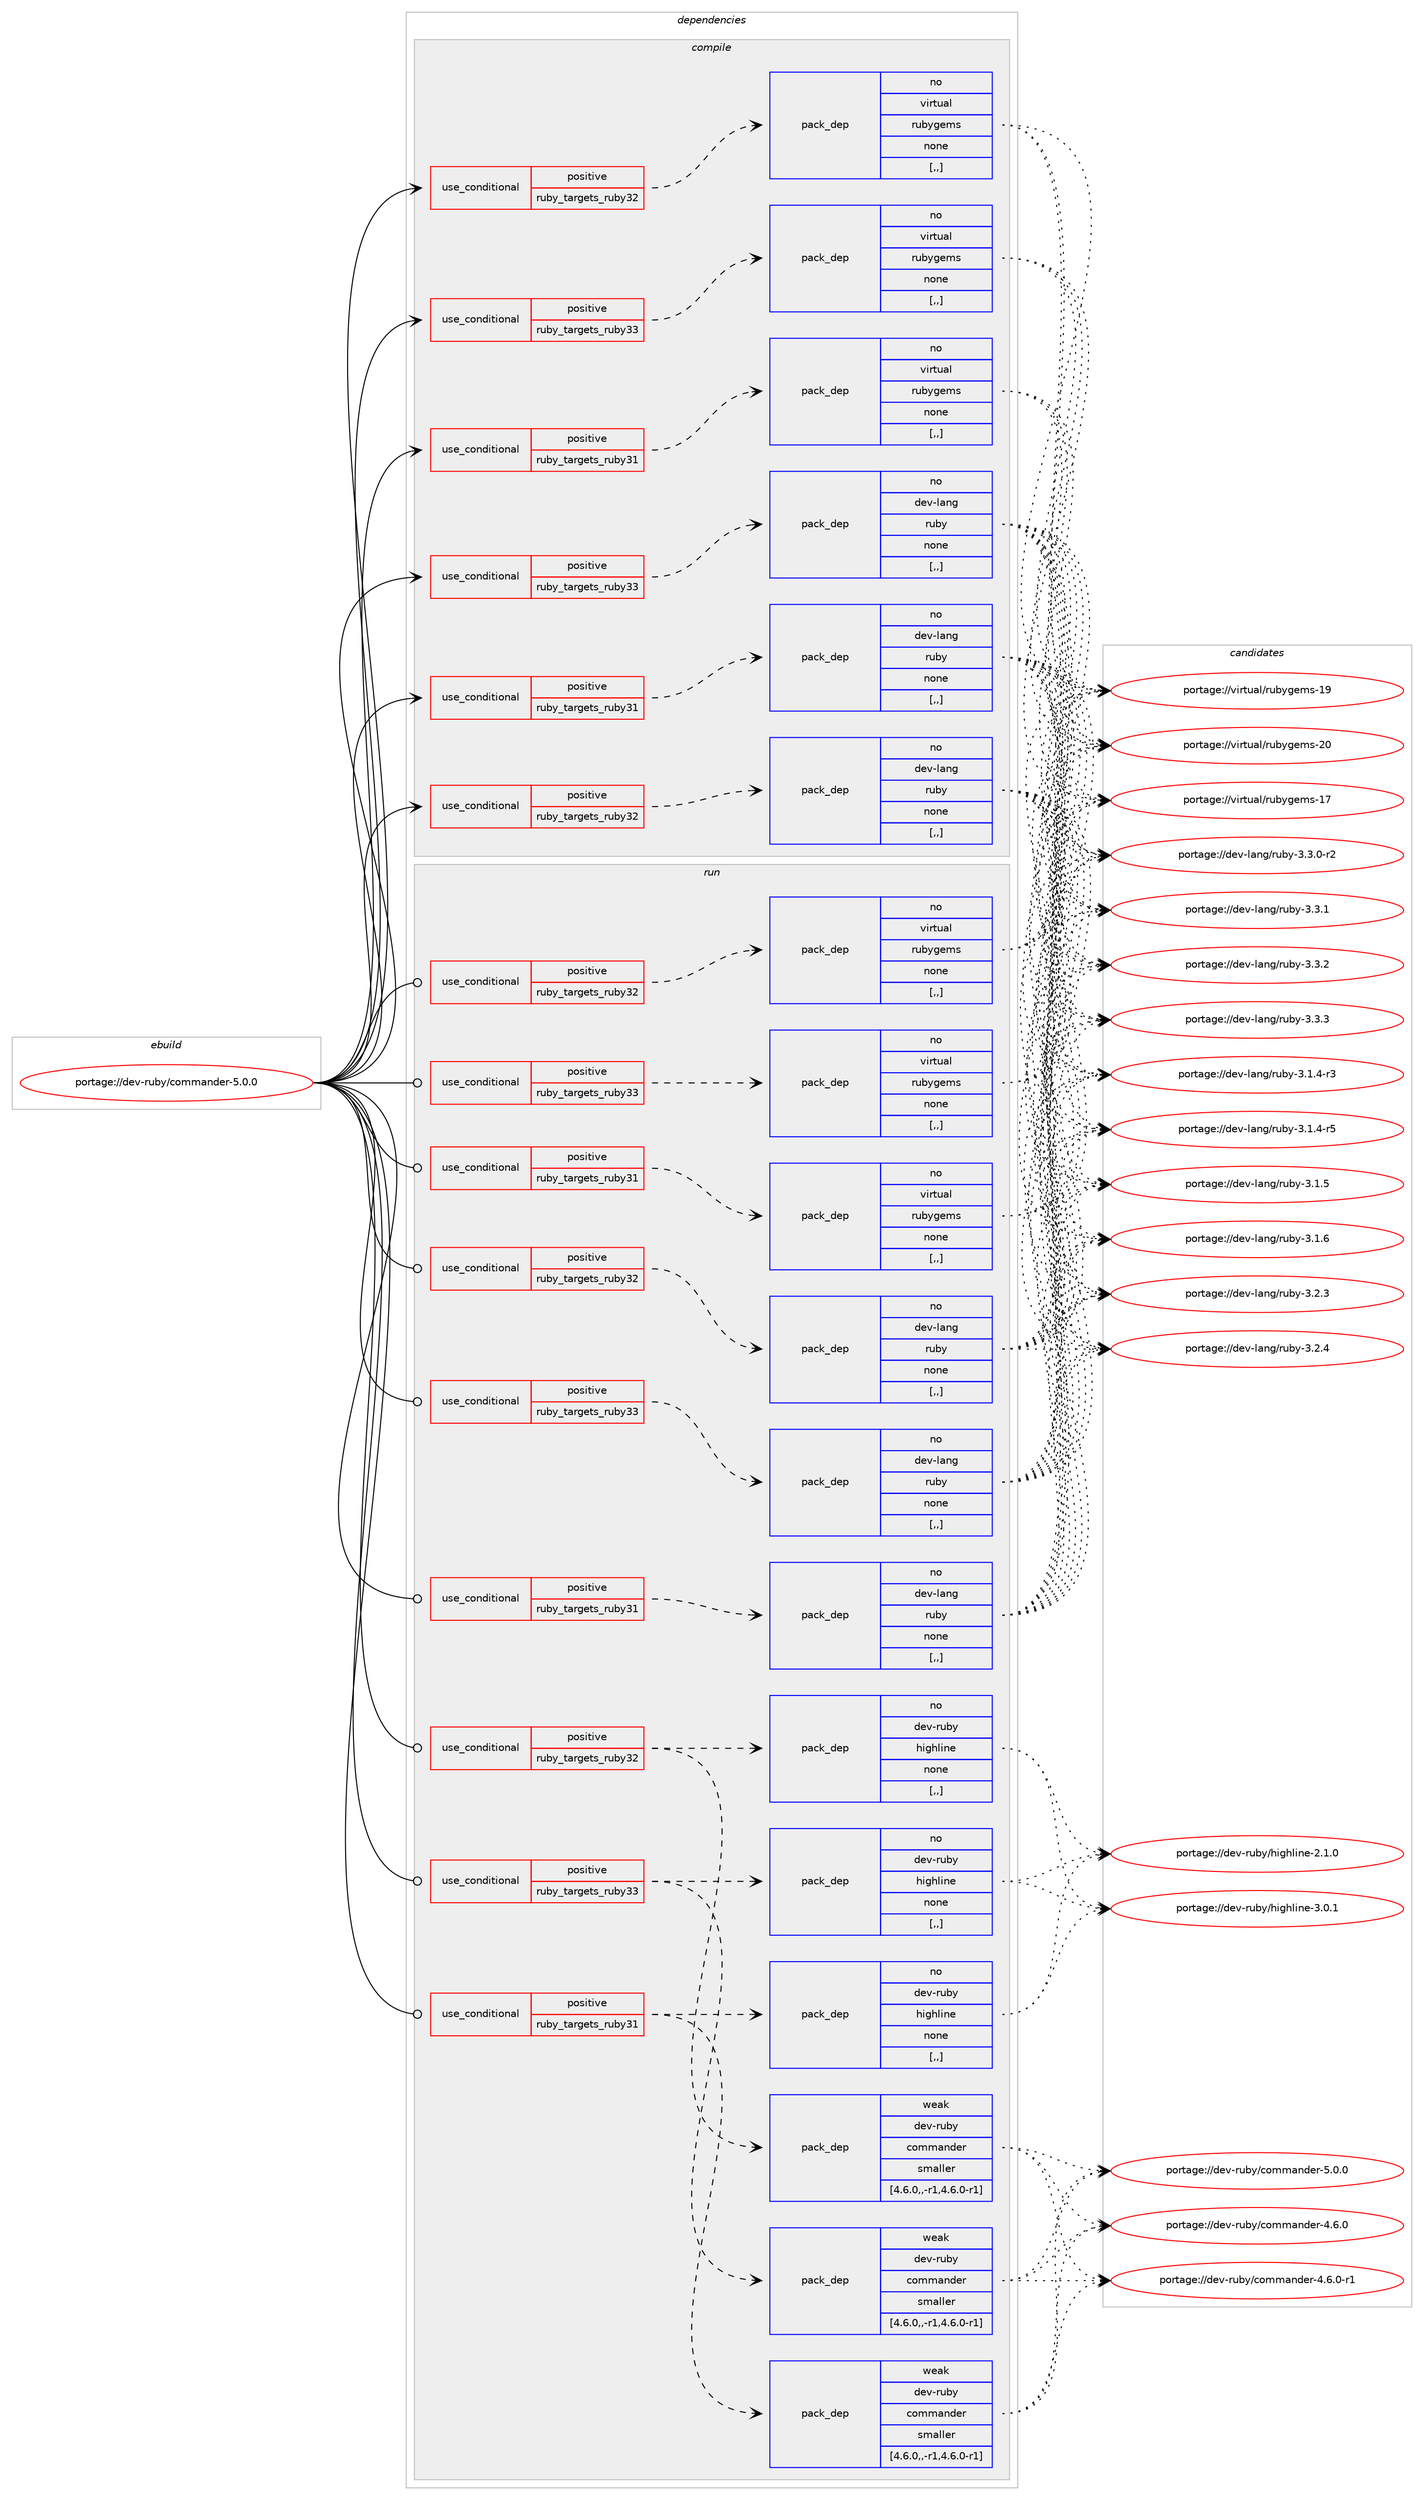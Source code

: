 digraph prolog {

# *************
# Graph options
# *************

newrank=true;
concentrate=true;
compound=true;
graph [rankdir=LR,fontname=Helvetica,fontsize=10,ranksep=1.5];#, ranksep=2.5, nodesep=0.2];
edge  [arrowhead=vee];
node  [fontname=Helvetica,fontsize=10];

# **********
# The ebuild
# **********

subgraph cluster_leftcol {
color=gray;
rank=same;
label=<<i>ebuild</i>>;
id [label="portage://dev-ruby/commander-5.0.0", color=red, width=4, href="../dev-ruby/commander-5.0.0.svg"];
}

# ****************
# The dependencies
# ****************

subgraph cluster_midcol {
color=gray;
label=<<i>dependencies</i>>;
subgraph cluster_compile {
fillcolor="#eeeeee";
style=filled;
label=<<i>compile</i>>;
subgraph cond44682 {
dependency175996 [label=<<TABLE BORDER="0" CELLBORDER="1" CELLSPACING="0" CELLPADDING="4"><TR><TD ROWSPAN="3" CELLPADDING="10">use_conditional</TD></TR><TR><TD>positive</TD></TR><TR><TD>ruby_targets_ruby31</TD></TR></TABLE>>, shape=none, color=red];
subgraph pack130051 {
dependency175997 [label=<<TABLE BORDER="0" CELLBORDER="1" CELLSPACING="0" CELLPADDING="4" WIDTH="220"><TR><TD ROWSPAN="6" CELLPADDING="30">pack_dep</TD></TR><TR><TD WIDTH="110">no</TD></TR><TR><TD>dev-lang</TD></TR><TR><TD>ruby</TD></TR><TR><TD>none</TD></TR><TR><TD>[,,]</TD></TR></TABLE>>, shape=none, color=blue];
}
dependency175996:e -> dependency175997:w [weight=20,style="dashed",arrowhead="vee"];
}
id:e -> dependency175996:w [weight=20,style="solid",arrowhead="vee"];
subgraph cond44683 {
dependency175998 [label=<<TABLE BORDER="0" CELLBORDER="1" CELLSPACING="0" CELLPADDING="4"><TR><TD ROWSPAN="3" CELLPADDING="10">use_conditional</TD></TR><TR><TD>positive</TD></TR><TR><TD>ruby_targets_ruby31</TD></TR></TABLE>>, shape=none, color=red];
subgraph pack130052 {
dependency175999 [label=<<TABLE BORDER="0" CELLBORDER="1" CELLSPACING="0" CELLPADDING="4" WIDTH="220"><TR><TD ROWSPAN="6" CELLPADDING="30">pack_dep</TD></TR><TR><TD WIDTH="110">no</TD></TR><TR><TD>virtual</TD></TR><TR><TD>rubygems</TD></TR><TR><TD>none</TD></TR><TR><TD>[,,]</TD></TR></TABLE>>, shape=none, color=blue];
}
dependency175998:e -> dependency175999:w [weight=20,style="dashed",arrowhead="vee"];
}
id:e -> dependency175998:w [weight=20,style="solid",arrowhead="vee"];
subgraph cond44684 {
dependency176000 [label=<<TABLE BORDER="0" CELLBORDER="1" CELLSPACING="0" CELLPADDING="4"><TR><TD ROWSPAN="3" CELLPADDING="10">use_conditional</TD></TR><TR><TD>positive</TD></TR><TR><TD>ruby_targets_ruby32</TD></TR></TABLE>>, shape=none, color=red];
subgraph pack130053 {
dependency176001 [label=<<TABLE BORDER="0" CELLBORDER="1" CELLSPACING="0" CELLPADDING="4" WIDTH="220"><TR><TD ROWSPAN="6" CELLPADDING="30">pack_dep</TD></TR><TR><TD WIDTH="110">no</TD></TR><TR><TD>dev-lang</TD></TR><TR><TD>ruby</TD></TR><TR><TD>none</TD></TR><TR><TD>[,,]</TD></TR></TABLE>>, shape=none, color=blue];
}
dependency176000:e -> dependency176001:w [weight=20,style="dashed",arrowhead="vee"];
}
id:e -> dependency176000:w [weight=20,style="solid",arrowhead="vee"];
subgraph cond44685 {
dependency176002 [label=<<TABLE BORDER="0" CELLBORDER="1" CELLSPACING="0" CELLPADDING="4"><TR><TD ROWSPAN="3" CELLPADDING="10">use_conditional</TD></TR><TR><TD>positive</TD></TR><TR><TD>ruby_targets_ruby32</TD></TR></TABLE>>, shape=none, color=red];
subgraph pack130054 {
dependency176003 [label=<<TABLE BORDER="0" CELLBORDER="1" CELLSPACING="0" CELLPADDING="4" WIDTH="220"><TR><TD ROWSPAN="6" CELLPADDING="30">pack_dep</TD></TR><TR><TD WIDTH="110">no</TD></TR><TR><TD>virtual</TD></TR><TR><TD>rubygems</TD></TR><TR><TD>none</TD></TR><TR><TD>[,,]</TD></TR></TABLE>>, shape=none, color=blue];
}
dependency176002:e -> dependency176003:w [weight=20,style="dashed",arrowhead="vee"];
}
id:e -> dependency176002:w [weight=20,style="solid",arrowhead="vee"];
subgraph cond44686 {
dependency176004 [label=<<TABLE BORDER="0" CELLBORDER="1" CELLSPACING="0" CELLPADDING="4"><TR><TD ROWSPAN="3" CELLPADDING="10">use_conditional</TD></TR><TR><TD>positive</TD></TR><TR><TD>ruby_targets_ruby33</TD></TR></TABLE>>, shape=none, color=red];
subgraph pack130055 {
dependency176005 [label=<<TABLE BORDER="0" CELLBORDER="1" CELLSPACING="0" CELLPADDING="4" WIDTH="220"><TR><TD ROWSPAN="6" CELLPADDING="30">pack_dep</TD></TR><TR><TD WIDTH="110">no</TD></TR><TR><TD>dev-lang</TD></TR><TR><TD>ruby</TD></TR><TR><TD>none</TD></TR><TR><TD>[,,]</TD></TR></TABLE>>, shape=none, color=blue];
}
dependency176004:e -> dependency176005:w [weight=20,style="dashed",arrowhead="vee"];
}
id:e -> dependency176004:w [weight=20,style="solid",arrowhead="vee"];
subgraph cond44687 {
dependency176006 [label=<<TABLE BORDER="0" CELLBORDER="1" CELLSPACING="0" CELLPADDING="4"><TR><TD ROWSPAN="3" CELLPADDING="10">use_conditional</TD></TR><TR><TD>positive</TD></TR><TR><TD>ruby_targets_ruby33</TD></TR></TABLE>>, shape=none, color=red];
subgraph pack130056 {
dependency176007 [label=<<TABLE BORDER="0" CELLBORDER="1" CELLSPACING="0" CELLPADDING="4" WIDTH="220"><TR><TD ROWSPAN="6" CELLPADDING="30">pack_dep</TD></TR><TR><TD WIDTH="110">no</TD></TR><TR><TD>virtual</TD></TR><TR><TD>rubygems</TD></TR><TR><TD>none</TD></TR><TR><TD>[,,]</TD></TR></TABLE>>, shape=none, color=blue];
}
dependency176006:e -> dependency176007:w [weight=20,style="dashed",arrowhead="vee"];
}
id:e -> dependency176006:w [weight=20,style="solid",arrowhead="vee"];
}
subgraph cluster_compileandrun {
fillcolor="#eeeeee";
style=filled;
label=<<i>compile and run</i>>;
}
subgraph cluster_run {
fillcolor="#eeeeee";
style=filled;
label=<<i>run</i>>;
subgraph cond44688 {
dependency176008 [label=<<TABLE BORDER="0" CELLBORDER="1" CELLSPACING="0" CELLPADDING="4"><TR><TD ROWSPAN="3" CELLPADDING="10">use_conditional</TD></TR><TR><TD>positive</TD></TR><TR><TD>ruby_targets_ruby31</TD></TR></TABLE>>, shape=none, color=red];
subgraph pack130057 {
dependency176009 [label=<<TABLE BORDER="0" CELLBORDER="1" CELLSPACING="0" CELLPADDING="4" WIDTH="220"><TR><TD ROWSPAN="6" CELLPADDING="30">pack_dep</TD></TR><TR><TD WIDTH="110">no</TD></TR><TR><TD>dev-lang</TD></TR><TR><TD>ruby</TD></TR><TR><TD>none</TD></TR><TR><TD>[,,]</TD></TR></TABLE>>, shape=none, color=blue];
}
dependency176008:e -> dependency176009:w [weight=20,style="dashed",arrowhead="vee"];
}
id:e -> dependency176008:w [weight=20,style="solid",arrowhead="odot"];
subgraph cond44689 {
dependency176010 [label=<<TABLE BORDER="0" CELLBORDER="1" CELLSPACING="0" CELLPADDING="4"><TR><TD ROWSPAN="3" CELLPADDING="10">use_conditional</TD></TR><TR><TD>positive</TD></TR><TR><TD>ruby_targets_ruby31</TD></TR></TABLE>>, shape=none, color=red];
subgraph pack130058 {
dependency176011 [label=<<TABLE BORDER="0" CELLBORDER="1" CELLSPACING="0" CELLPADDING="4" WIDTH="220"><TR><TD ROWSPAN="6" CELLPADDING="30">pack_dep</TD></TR><TR><TD WIDTH="110">no</TD></TR><TR><TD>virtual</TD></TR><TR><TD>rubygems</TD></TR><TR><TD>none</TD></TR><TR><TD>[,,]</TD></TR></TABLE>>, shape=none, color=blue];
}
dependency176010:e -> dependency176011:w [weight=20,style="dashed",arrowhead="vee"];
}
id:e -> dependency176010:w [weight=20,style="solid",arrowhead="odot"];
subgraph cond44690 {
dependency176012 [label=<<TABLE BORDER="0" CELLBORDER="1" CELLSPACING="0" CELLPADDING="4"><TR><TD ROWSPAN="3" CELLPADDING="10">use_conditional</TD></TR><TR><TD>positive</TD></TR><TR><TD>ruby_targets_ruby31</TD></TR></TABLE>>, shape=none, color=red];
subgraph pack130059 {
dependency176013 [label=<<TABLE BORDER="0" CELLBORDER="1" CELLSPACING="0" CELLPADDING="4" WIDTH="220"><TR><TD ROWSPAN="6" CELLPADDING="30">pack_dep</TD></TR><TR><TD WIDTH="110">weak</TD></TR><TR><TD>dev-ruby</TD></TR><TR><TD>commander</TD></TR><TR><TD>smaller</TD></TR><TR><TD>[4.6.0,,-r1,4.6.0-r1]</TD></TR></TABLE>>, shape=none, color=blue];
}
dependency176012:e -> dependency176013:w [weight=20,style="dashed",arrowhead="vee"];
subgraph pack130060 {
dependency176014 [label=<<TABLE BORDER="0" CELLBORDER="1" CELLSPACING="0" CELLPADDING="4" WIDTH="220"><TR><TD ROWSPAN="6" CELLPADDING="30">pack_dep</TD></TR><TR><TD WIDTH="110">no</TD></TR><TR><TD>dev-ruby</TD></TR><TR><TD>highline</TD></TR><TR><TD>none</TD></TR><TR><TD>[,,]</TD></TR></TABLE>>, shape=none, color=blue];
}
dependency176012:e -> dependency176014:w [weight=20,style="dashed",arrowhead="vee"];
}
id:e -> dependency176012:w [weight=20,style="solid",arrowhead="odot"];
subgraph cond44691 {
dependency176015 [label=<<TABLE BORDER="0" CELLBORDER="1" CELLSPACING="0" CELLPADDING="4"><TR><TD ROWSPAN="3" CELLPADDING="10">use_conditional</TD></TR><TR><TD>positive</TD></TR><TR><TD>ruby_targets_ruby32</TD></TR></TABLE>>, shape=none, color=red];
subgraph pack130061 {
dependency176016 [label=<<TABLE BORDER="0" CELLBORDER="1" CELLSPACING="0" CELLPADDING="4" WIDTH="220"><TR><TD ROWSPAN="6" CELLPADDING="30">pack_dep</TD></TR><TR><TD WIDTH="110">no</TD></TR><TR><TD>dev-lang</TD></TR><TR><TD>ruby</TD></TR><TR><TD>none</TD></TR><TR><TD>[,,]</TD></TR></TABLE>>, shape=none, color=blue];
}
dependency176015:e -> dependency176016:w [weight=20,style="dashed",arrowhead="vee"];
}
id:e -> dependency176015:w [weight=20,style="solid",arrowhead="odot"];
subgraph cond44692 {
dependency176017 [label=<<TABLE BORDER="0" CELLBORDER="1" CELLSPACING="0" CELLPADDING="4"><TR><TD ROWSPAN="3" CELLPADDING="10">use_conditional</TD></TR><TR><TD>positive</TD></TR><TR><TD>ruby_targets_ruby32</TD></TR></TABLE>>, shape=none, color=red];
subgraph pack130062 {
dependency176018 [label=<<TABLE BORDER="0" CELLBORDER="1" CELLSPACING="0" CELLPADDING="4" WIDTH="220"><TR><TD ROWSPAN="6" CELLPADDING="30">pack_dep</TD></TR><TR><TD WIDTH="110">no</TD></TR><TR><TD>virtual</TD></TR><TR><TD>rubygems</TD></TR><TR><TD>none</TD></TR><TR><TD>[,,]</TD></TR></TABLE>>, shape=none, color=blue];
}
dependency176017:e -> dependency176018:w [weight=20,style="dashed",arrowhead="vee"];
}
id:e -> dependency176017:w [weight=20,style="solid",arrowhead="odot"];
subgraph cond44693 {
dependency176019 [label=<<TABLE BORDER="0" CELLBORDER="1" CELLSPACING="0" CELLPADDING="4"><TR><TD ROWSPAN="3" CELLPADDING="10">use_conditional</TD></TR><TR><TD>positive</TD></TR><TR><TD>ruby_targets_ruby32</TD></TR></TABLE>>, shape=none, color=red];
subgraph pack130063 {
dependency176020 [label=<<TABLE BORDER="0" CELLBORDER="1" CELLSPACING="0" CELLPADDING="4" WIDTH="220"><TR><TD ROWSPAN="6" CELLPADDING="30">pack_dep</TD></TR><TR><TD WIDTH="110">weak</TD></TR><TR><TD>dev-ruby</TD></TR><TR><TD>commander</TD></TR><TR><TD>smaller</TD></TR><TR><TD>[4.6.0,,-r1,4.6.0-r1]</TD></TR></TABLE>>, shape=none, color=blue];
}
dependency176019:e -> dependency176020:w [weight=20,style="dashed",arrowhead="vee"];
subgraph pack130064 {
dependency176021 [label=<<TABLE BORDER="0" CELLBORDER="1" CELLSPACING="0" CELLPADDING="4" WIDTH="220"><TR><TD ROWSPAN="6" CELLPADDING="30">pack_dep</TD></TR><TR><TD WIDTH="110">no</TD></TR><TR><TD>dev-ruby</TD></TR><TR><TD>highline</TD></TR><TR><TD>none</TD></TR><TR><TD>[,,]</TD></TR></TABLE>>, shape=none, color=blue];
}
dependency176019:e -> dependency176021:w [weight=20,style="dashed",arrowhead="vee"];
}
id:e -> dependency176019:w [weight=20,style="solid",arrowhead="odot"];
subgraph cond44694 {
dependency176022 [label=<<TABLE BORDER="0" CELLBORDER="1" CELLSPACING="0" CELLPADDING="4"><TR><TD ROWSPAN="3" CELLPADDING="10">use_conditional</TD></TR><TR><TD>positive</TD></TR><TR><TD>ruby_targets_ruby33</TD></TR></TABLE>>, shape=none, color=red];
subgraph pack130065 {
dependency176023 [label=<<TABLE BORDER="0" CELLBORDER="1" CELLSPACING="0" CELLPADDING="4" WIDTH="220"><TR><TD ROWSPAN="6" CELLPADDING="30">pack_dep</TD></TR><TR><TD WIDTH="110">no</TD></TR><TR><TD>dev-lang</TD></TR><TR><TD>ruby</TD></TR><TR><TD>none</TD></TR><TR><TD>[,,]</TD></TR></TABLE>>, shape=none, color=blue];
}
dependency176022:e -> dependency176023:w [weight=20,style="dashed",arrowhead="vee"];
}
id:e -> dependency176022:w [weight=20,style="solid",arrowhead="odot"];
subgraph cond44695 {
dependency176024 [label=<<TABLE BORDER="0" CELLBORDER="1" CELLSPACING="0" CELLPADDING="4"><TR><TD ROWSPAN="3" CELLPADDING="10">use_conditional</TD></TR><TR><TD>positive</TD></TR><TR><TD>ruby_targets_ruby33</TD></TR></TABLE>>, shape=none, color=red];
subgraph pack130066 {
dependency176025 [label=<<TABLE BORDER="0" CELLBORDER="1" CELLSPACING="0" CELLPADDING="4" WIDTH="220"><TR><TD ROWSPAN="6" CELLPADDING="30">pack_dep</TD></TR><TR><TD WIDTH="110">no</TD></TR><TR><TD>virtual</TD></TR><TR><TD>rubygems</TD></TR><TR><TD>none</TD></TR><TR><TD>[,,]</TD></TR></TABLE>>, shape=none, color=blue];
}
dependency176024:e -> dependency176025:w [weight=20,style="dashed",arrowhead="vee"];
}
id:e -> dependency176024:w [weight=20,style="solid",arrowhead="odot"];
subgraph cond44696 {
dependency176026 [label=<<TABLE BORDER="0" CELLBORDER="1" CELLSPACING="0" CELLPADDING="4"><TR><TD ROWSPAN="3" CELLPADDING="10">use_conditional</TD></TR><TR><TD>positive</TD></TR><TR><TD>ruby_targets_ruby33</TD></TR></TABLE>>, shape=none, color=red];
subgraph pack130067 {
dependency176027 [label=<<TABLE BORDER="0" CELLBORDER="1" CELLSPACING="0" CELLPADDING="4" WIDTH="220"><TR><TD ROWSPAN="6" CELLPADDING="30">pack_dep</TD></TR><TR><TD WIDTH="110">weak</TD></TR><TR><TD>dev-ruby</TD></TR><TR><TD>commander</TD></TR><TR><TD>smaller</TD></TR><TR><TD>[4.6.0,,-r1,4.6.0-r1]</TD></TR></TABLE>>, shape=none, color=blue];
}
dependency176026:e -> dependency176027:w [weight=20,style="dashed",arrowhead="vee"];
subgraph pack130068 {
dependency176028 [label=<<TABLE BORDER="0" CELLBORDER="1" CELLSPACING="0" CELLPADDING="4" WIDTH="220"><TR><TD ROWSPAN="6" CELLPADDING="30">pack_dep</TD></TR><TR><TD WIDTH="110">no</TD></TR><TR><TD>dev-ruby</TD></TR><TR><TD>highline</TD></TR><TR><TD>none</TD></TR><TR><TD>[,,]</TD></TR></TABLE>>, shape=none, color=blue];
}
dependency176026:e -> dependency176028:w [weight=20,style="dashed",arrowhead="vee"];
}
id:e -> dependency176026:w [weight=20,style="solid",arrowhead="odot"];
}
}

# **************
# The candidates
# **************

subgraph cluster_choices {
rank=same;
color=gray;
label=<<i>candidates</i>>;

subgraph choice130051 {
color=black;
nodesep=1;
choice100101118451089711010347114117981214551464946524511451 [label="portage://dev-lang/ruby-3.1.4-r3", color=red, width=4,href="../dev-lang/ruby-3.1.4-r3.svg"];
choice100101118451089711010347114117981214551464946524511453 [label="portage://dev-lang/ruby-3.1.4-r5", color=red, width=4,href="../dev-lang/ruby-3.1.4-r5.svg"];
choice10010111845108971101034711411798121455146494653 [label="portage://dev-lang/ruby-3.1.5", color=red, width=4,href="../dev-lang/ruby-3.1.5.svg"];
choice10010111845108971101034711411798121455146494654 [label="portage://dev-lang/ruby-3.1.6", color=red, width=4,href="../dev-lang/ruby-3.1.6.svg"];
choice10010111845108971101034711411798121455146504651 [label="portage://dev-lang/ruby-3.2.3", color=red, width=4,href="../dev-lang/ruby-3.2.3.svg"];
choice10010111845108971101034711411798121455146504652 [label="portage://dev-lang/ruby-3.2.4", color=red, width=4,href="../dev-lang/ruby-3.2.4.svg"];
choice100101118451089711010347114117981214551465146484511450 [label="portage://dev-lang/ruby-3.3.0-r2", color=red, width=4,href="../dev-lang/ruby-3.3.0-r2.svg"];
choice10010111845108971101034711411798121455146514649 [label="portage://dev-lang/ruby-3.3.1", color=red, width=4,href="../dev-lang/ruby-3.3.1.svg"];
choice10010111845108971101034711411798121455146514650 [label="portage://dev-lang/ruby-3.3.2", color=red, width=4,href="../dev-lang/ruby-3.3.2.svg"];
choice10010111845108971101034711411798121455146514651 [label="portage://dev-lang/ruby-3.3.3", color=red, width=4,href="../dev-lang/ruby-3.3.3.svg"];
dependency175997:e -> choice100101118451089711010347114117981214551464946524511451:w [style=dotted,weight="100"];
dependency175997:e -> choice100101118451089711010347114117981214551464946524511453:w [style=dotted,weight="100"];
dependency175997:e -> choice10010111845108971101034711411798121455146494653:w [style=dotted,weight="100"];
dependency175997:e -> choice10010111845108971101034711411798121455146494654:w [style=dotted,weight="100"];
dependency175997:e -> choice10010111845108971101034711411798121455146504651:w [style=dotted,weight="100"];
dependency175997:e -> choice10010111845108971101034711411798121455146504652:w [style=dotted,weight="100"];
dependency175997:e -> choice100101118451089711010347114117981214551465146484511450:w [style=dotted,weight="100"];
dependency175997:e -> choice10010111845108971101034711411798121455146514649:w [style=dotted,weight="100"];
dependency175997:e -> choice10010111845108971101034711411798121455146514650:w [style=dotted,weight="100"];
dependency175997:e -> choice10010111845108971101034711411798121455146514651:w [style=dotted,weight="100"];
}
subgraph choice130052 {
color=black;
nodesep=1;
choice118105114116117971084711411798121103101109115454955 [label="portage://virtual/rubygems-17", color=red, width=4,href="../virtual/rubygems-17.svg"];
choice118105114116117971084711411798121103101109115454957 [label="portage://virtual/rubygems-19", color=red, width=4,href="../virtual/rubygems-19.svg"];
choice118105114116117971084711411798121103101109115455048 [label="portage://virtual/rubygems-20", color=red, width=4,href="../virtual/rubygems-20.svg"];
dependency175999:e -> choice118105114116117971084711411798121103101109115454955:w [style=dotted,weight="100"];
dependency175999:e -> choice118105114116117971084711411798121103101109115454957:w [style=dotted,weight="100"];
dependency175999:e -> choice118105114116117971084711411798121103101109115455048:w [style=dotted,weight="100"];
}
subgraph choice130053 {
color=black;
nodesep=1;
choice100101118451089711010347114117981214551464946524511451 [label="portage://dev-lang/ruby-3.1.4-r3", color=red, width=4,href="../dev-lang/ruby-3.1.4-r3.svg"];
choice100101118451089711010347114117981214551464946524511453 [label="portage://dev-lang/ruby-3.1.4-r5", color=red, width=4,href="../dev-lang/ruby-3.1.4-r5.svg"];
choice10010111845108971101034711411798121455146494653 [label="portage://dev-lang/ruby-3.1.5", color=red, width=4,href="../dev-lang/ruby-3.1.5.svg"];
choice10010111845108971101034711411798121455146494654 [label="portage://dev-lang/ruby-3.1.6", color=red, width=4,href="../dev-lang/ruby-3.1.6.svg"];
choice10010111845108971101034711411798121455146504651 [label="portage://dev-lang/ruby-3.2.3", color=red, width=4,href="../dev-lang/ruby-3.2.3.svg"];
choice10010111845108971101034711411798121455146504652 [label="portage://dev-lang/ruby-3.2.4", color=red, width=4,href="../dev-lang/ruby-3.2.4.svg"];
choice100101118451089711010347114117981214551465146484511450 [label="portage://dev-lang/ruby-3.3.0-r2", color=red, width=4,href="../dev-lang/ruby-3.3.0-r2.svg"];
choice10010111845108971101034711411798121455146514649 [label="portage://dev-lang/ruby-3.3.1", color=red, width=4,href="../dev-lang/ruby-3.3.1.svg"];
choice10010111845108971101034711411798121455146514650 [label="portage://dev-lang/ruby-3.3.2", color=red, width=4,href="../dev-lang/ruby-3.3.2.svg"];
choice10010111845108971101034711411798121455146514651 [label="portage://dev-lang/ruby-3.3.3", color=red, width=4,href="../dev-lang/ruby-3.3.3.svg"];
dependency176001:e -> choice100101118451089711010347114117981214551464946524511451:w [style=dotted,weight="100"];
dependency176001:e -> choice100101118451089711010347114117981214551464946524511453:w [style=dotted,weight="100"];
dependency176001:e -> choice10010111845108971101034711411798121455146494653:w [style=dotted,weight="100"];
dependency176001:e -> choice10010111845108971101034711411798121455146494654:w [style=dotted,weight="100"];
dependency176001:e -> choice10010111845108971101034711411798121455146504651:w [style=dotted,weight="100"];
dependency176001:e -> choice10010111845108971101034711411798121455146504652:w [style=dotted,weight="100"];
dependency176001:e -> choice100101118451089711010347114117981214551465146484511450:w [style=dotted,weight="100"];
dependency176001:e -> choice10010111845108971101034711411798121455146514649:w [style=dotted,weight="100"];
dependency176001:e -> choice10010111845108971101034711411798121455146514650:w [style=dotted,weight="100"];
dependency176001:e -> choice10010111845108971101034711411798121455146514651:w [style=dotted,weight="100"];
}
subgraph choice130054 {
color=black;
nodesep=1;
choice118105114116117971084711411798121103101109115454955 [label="portage://virtual/rubygems-17", color=red, width=4,href="../virtual/rubygems-17.svg"];
choice118105114116117971084711411798121103101109115454957 [label="portage://virtual/rubygems-19", color=red, width=4,href="../virtual/rubygems-19.svg"];
choice118105114116117971084711411798121103101109115455048 [label="portage://virtual/rubygems-20", color=red, width=4,href="../virtual/rubygems-20.svg"];
dependency176003:e -> choice118105114116117971084711411798121103101109115454955:w [style=dotted,weight="100"];
dependency176003:e -> choice118105114116117971084711411798121103101109115454957:w [style=dotted,weight="100"];
dependency176003:e -> choice118105114116117971084711411798121103101109115455048:w [style=dotted,weight="100"];
}
subgraph choice130055 {
color=black;
nodesep=1;
choice100101118451089711010347114117981214551464946524511451 [label="portage://dev-lang/ruby-3.1.4-r3", color=red, width=4,href="../dev-lang/ruby-3.1.4-r3.svg"];
choice100101118451089711010347114117981214551464946524511453 [label="portage://dev-lang/ruby-3.1.4-r5", color=red, width=4,href="../dev-lang/ruby-3.1.4-r5.svg"];
choice10010111845108971101034711411798121455146494653 [label="portage://dev-lang/ruby-3.1.5", color=red, width=4,href="../dev-lang/ruby-3.1.5.svg"];
choice10010111845108971101034711411798121455146494654 [label="portage://dev-lang/ruby-3.1.6", color=red, width=4,href="../dev-lang/ruby-3.1.6.svg"];
choice10010111845108971101034711411798121455146504651 [label="portage://dev-lang/ruby-3.2.3", color=red, width=4,href="../dev-lang/ruby-3.2.3.svg"];
choice10010111845108971101034711411798121455146504652 [label="portage://dev-lang/ruby-3.2.4", color=red, width=4,href="../dev-lang/ruby-3.2.4.svg"];
choice100101118451089711010347114117981214551465146484511450 [label="portage://dev-lang/ruby-3.3.0-r2", color=red, width=4,href="../dev-lang/ruby-3.3.0-r2.svg"];
choice10010111845108971101034711411798121455146514649 [label="portage://dev-lang/ruby-3.3.1", color=red, width=4,href="../dev-lang/ruby-3.3.1.svg"];
choice10010111845108971101034711411798121455146514650 [label="portage://dev-lang/ruby-3.3.2", color=red, width=4,href="../dev-lang/ruby-3.3.2.svg"];
choice10010111845108971101034711411798121455146514651 [label="portage://dev-lang/ruby-3.3.3", color=red, width=4,href="../dev-lang/ruby-3.3.3.svg"];
dependency176005:e -> choice100101118451089711010347114117981214551464946524511451:w [style=dotted,weight="100"];
dependency176005:e -> choice100101118451089711010347114117981214551464946524511453:w [style=dotted,weight="100"];
dependency176005:e -> choice10010111845108971101034711411798121455146494653:w [style=dotted,weight="100"];
dependency176005:e -> choice10010111845108971101034711411798121455146494654:w [style=dotted,weight="100"];
dependency176005:e -> choice10010111845108971101034711411798121455146504651:w [style=dotted,weight="100"];
dependency176005:e -> choice10010111845108971101034711411798121455146504652:w [style=dotted,weight="100"];
dependency176005:e -> choice100101118451089711010347114117981214551465146484511450:w [style=dotted,weight="100"];
dependency176005:e -> choice10010111845108971101034711411798121455146514649:w [style=dotted,weight="100"];
dependency176005:e -> choice10010111845108971101034711411798121455146514650:w [style=dotted,weight="100"];
dependency176005:e -> choice10010111845108971101034711411798121455146514651:w [style=dotted,weight="100"];
}
subgraph choice130056 {
color=black;
nodesep=1;
choice118105114116117971084711411798121103101109115454955 [label="portage://virtual/rubygems-17", color=red, width=4,href="../virtual/rubygems-17.svg"];
choice118105114116117971084711411798121103101109115454957 [label="portage://virtual/rubygems-19", color=red, width=4,href="../virtual/rubygems-19.svg"];
choice118105114116117971084711411798121103101109115455048 [label="portage://virtual/rubygems-20", color=red, width=4,href="../virtual/rubygems-20.svg"];
dependency176007:e -> choice118105114116117971084711411798121103101109115454955:w [style=dotted,weight="100"];
dependency176007:e -> choice118105114116117971084711411798121103101109115454957:w [style=dotted,weight="100"];
dependency176007:e -> choice118105114116117971084711411798121103101109115455048:w [style=dotted,weight="100"];
}
subgraph choice130057 {
color=black;
nodesep=1;
choice100101118451089711010347114117981214551464946524511451 [label="portage://dev-lang/ruby-3.1.4-r3", color=red, width=4,href="../dev-lang/ruby-3.1.4-r3.svg"];
choice100101118451089711010347114117981214551464946524511453 [label="portage://dev-lang/ruby-3.1.4-r5", color=red, width=4,href="../dev-lang/ruby-3.1.4-r5.svg"];
choice10010111845108971101034711411798121455146494653 [label="portage://dev-lang/ruby-3.1.5", color=red, width=4,href="../dev-lang/ruby-3.1.5.svg"];
choice10010111845108971101034711411798121455146494654 [label="portage://dev-lang/ruby-3.1.6", color=red, width=4,href="../dev-lang/ruby-3.1.6.svg"];
choice10010111845108971101034711411798121455146504651 [label="portage://dev-lang/ruby-3.2.3", color=red, width=4,href="../dev-lang/ruby-3.2.3.svg"];
choice10010111845108971101034711411798121455146504652 [label="portage://dev-lang/ruby-3.2.4", color=red, width=4,href="../dev-lang/ruby-3.2.4.svg"];
choice100101118451089711010347114117981214551465146484511450 [label="portage://dev-lang/ruby-3.3.0-r2", color=red, width=4,href="../dev-lang/ruby-3.3.0-r2.svg"];
choice10010111845108971101034711411798121455146514649 [label="portage://dev-lang/ruby-3.3.1", color=red, width=4,href="../dev-lang/ruby-3.3.1.svg"];
choice10010111845108971101034711411798121455146514650 [label="portage://dev-lang/ruby-3.3.2", color=red, width=4,href="../dev-lang/ruby-3.3.2.svg"];
choice10010111845108971101034711411798121455146514651 [label="portage://dev-lang/ruby-3.3.3", color=red, width=4,href="../dev-lang/ruby-3.3.3.svg"];
dependency176009:e -> choice100101118451089711010347114117981214551464946524511451:w [style=dotted,weight="100"];
dependency176009:e -> choice100101118451089711010347114117981214551464946524511453:w [style=dotted,weight="100"];
dependency176009:e -> choice10010111845108971101034711411798121455146494653:w [style=dotted,weight="100"];
dependency176009:e -> choice10010111845108971101034711411798121455146494654:w [style=dotted,weight="100"];
dependency176009:e -> choice10010111845108971101034711411798121455146504651:w [style=dotted,weight="100"];
dependency176009:e -> choice10010111845108971101034711411798121455146504652:w [style=dotted,weight="100"];
dependency176009:e -> choice100101118451089711010347114117981214551465146484511450:w [style=dotted,weight="100"];
dependency176009:e -> choice10010111845108971101034711411798121455146514649:w [style=dotted,weight="100"];
dependency176009:e -> choice10010111845108971101034711411798121455146514650:w [style=dotted,weight="100"];
dependency176009:e -> choice10010111845108971101034711411798121455146514651:w [style=dotted,weight="100"];
}
subgraph choice130058 {
color=black;
nodesep=1;
choice118105114116117971084711411798121103101109115454955 [label="portage://virtual/rubygems-17", color=red, width=4,href="../virtual/rubygems-17.svg"];
choice118105114116117971084711411798121103101109115454957 [label="portage://virtual/rubygems-19", color=red, width=4,href="../virtual/rubygems-19.svg"];
choice118105114116117971084711411798121103101109115455048 [label="portage://virtual/rubygems-20", color=red, width=4,href="../virtual/rubygems-20.svg"];
dependency176011:e -> choice118105114116117971084711411798121103101109115454955:w [style=dotted,weight="100"];
dependency176011:e -> choice118105114116117971084711411798121103101109115454957:w [style=dotted,weight="100"];
dependency176011:e -> choice118105114116117971084711411798121103101109115455048:w [style=dotted,weight="100"];
}
subgraph choice130059 {
color=black;
nodesep=1;
choice1001011184511411798121479911110910997110100101114455246544648 [label="portage://dev-ruby/commander-4.6.0", color=red, width=4,href="../dev-ruby/commander-4.6.0.svg"];
choice10010111845114117981214799111109109971101001011144552465446484511449 [label="portage://dev-ruby/commander-4.6.0-r1", color=red, width=4,href="../dev-ruby/commander-4.6.0-r1.svg"];
choice1001011184511411798121479911110910997110100101114455346484648 [label="portage://dev-ruby/commander-5.0.0", color=red, width=4,href="../dev-ruby/commander-5.0.0.svg"];
dependency176013:e -> choice1001011184511411798121479911110910997110100101114455246544648:w [style=dotted,weight="100"];
dependency176013:e -> choice10010111845114117981214799111109109971101001011144552465446484511449:w [style=dotted,weight="100"];
dependency176013:e -> choice1001011184511411798121479911110910997110100101114455346484648:w [style=dotted,weight="100"];
}
subgraph choice130060 {
color=black;
nodesep=1;
choice100101118451141179812147104105103104108105110101455046494648 [label="portage://dev-ruby/highline-2.1.0", color=red, width=4,href="../dev-ruby/highline-2.1.0.svg"];
choice100101118451141179812147104105103104108105110101455146484649 [label="portage://dev-ruby/highline-3.0.1", color=red, width=4,href="../dev-ruby/highline-3.0.1.svg"];
dependency176014:e -> choice100101118451141179812147104105103104108105110101455046494648:w [style=dotted,weight="100"];
dependency176014:e -> choice100101118451141179812147104105103104108105110101455146484649:w [style=dotted,weight="100"];
}
subgraph choice130061 {
color=black;
nodesep=1;
choice100101118451089711010347114117981214551464946524511451 [label="portage://dev-lang/ruby-3.1.4-r3", color=red, width=4,href="../dev-lang/ruby-3.1.4-r3.svg"];
choice100101118451089711010347114117981214551464946524511453 [label="portage://dev-lang/ruby-3.1.4-r5", color=red, width=4,href="../dev-lang/ruby-3.1.4-r5.svg"];
choice10010111845108971101034711411798121455146494653 [label="portage://dev-lang/ruby-3.1.5", color=red, width=4,href="../dev-lang/ruby-3.1.5.svg"];
choice10010111845108971101034711411798121455146494654 [label="portage://dev-lang/ruby-3.1.6", color=red, width=4,href="../dev-lang/ruby-3.1.6.svg"];
choice10010111845108971101034711411798121455146504651 [label="portage://dev-lang/ruby-3.2.3", color=red, width=4,href="../dev-lang/ruby-3.2.3.svg"];
choice10010111845108971101034711411798121455146504652 [label="portage://dev-lang/ruby-3.2.4", color=red, width=4,href="../dev-lang/ruby-3.2.4.svg"];
choice100101118451089711010347114117981214551465146484511450 [label="portage://dev-lang/ruby-3.3.0-r2", color=red, width=4,href="../dev-lang/ruby-3.3.0-r2.svg"];
choice10010111845108971101034711411798121455146514649 [label="portage://dev-lang/ruby-3.3.1", color=red, width=4,href="../dev-lang/ruby-3.3.1.svg"];
choice10010111845108971101034711411798121455146514650 [label="portage://dev-lang/ruby-3.3.2", color=red, width=4,href="../dev-lang/ruby-3.3.2.svg"];
choice10010111845108971101034711411798121455146514651 [label="portage://dev-lang/ruby-3.3.3", color=red, width=4,href="../dev-lang/ruby-3.3.3.svg"];
dependency176016:e -> choice100101118451089711010347114117981214551464946524511451:w [style=dotted,weight="100"];
dependency176016:e -> choice100101118451089711010347114117981214551464946524511453:w [style=dotted,weight="100"];
dependency176016:e -> choice10010111845108971101034711411798121455146494653:w [style=dotted,weight="100"];
dependency176016:e -> choice10010111845108971101034711411798121455146494654:w [style=dotted,weight="100"];
dependency176016:e -> choice10010111845108971101034711411798121455146504651:w [style=dotted,weight="100"];
dependency176016:e -> choice10010111845108971101034711411798121455146504652:w [style=dotted,weight="100"];
dependency176016:e -> choice100101118451089711010347114117981214551465146484511450:w [style=dotted,weight="100"];
dependency176016:e -> choice10010111845108971101034711411798121455146514649:w [style=dotted,weight="100"];
dependency176016:e -> choice10010111845108971101034711411798121455146514650:w [style=dotted,weight="100"];
dependency176016:e -> choice10010111845108971101034711411798121455146514651:w [style=dotted,weight="100"];
}
subgraph choice130062 {
color=black;
nodesep=1;
choice118105114116117971084711411798121103101109115454955 [label="portage://virtual/rubygems-17", color=red, width=4,href="../virtual/rubygems-17.svg"];
choice118105114116117971084711411798121103101109115454957 [label="portage://virtual/rubygems-19", color=red, width=4,href="../virtual/rubygems-19.svg"];
choice118105114116117971084711411798121103101109115455048 [label="portage://virtual/rubygems-20", color=red, width=4,href="../virtual/rubygems-20.svg"];
dependency176018:e -> choice118105114116117971084711411798121103101109115454955:w [style=dotted,weight="100"];
dependency176018:e -> choice118105114116117971084711411798121103101109115454957:w [style=dotted,weight="100"];
dependency176018:e -> choice118105114116117971084711411798121103101109115455048:w [style=dotted,weight="100"];
}
subgraph choice130063 {
color=black;
nodesep=1;
choice1001011184511411798121479911110910997110100101114455246544648 [label="portage://dev-ruby/commander-4.6.0", color=red, width=4,href="../dev-ruby/commander-4.6.0.svg"];
choice10010111845114117981214799111109109971101001011144552465446484511449 [label="portage://dev-ruby/commander-4.6.0-r1", color=red, width=4,href="../dev-ruby/commander-4.6.0-r1.svg"];
choice1001011184511411798121479911110910997110100101114455346484648 [label="portage://dev-ruby/commander-5.0.0", color=red, width=4,href="../dev-ruby/commander-5.0.0.svg"];
dependency176020:e -> choice1001011184511411798121479911110910997110100101114455246544648:w [style=dotted,weight="100"];
dependency176020:e -> choice10010111845114117981214799111109109971101001011144552465446484511449:w [style=dotted,weight="100"];
dependency176020:e -> choice1001011184511411798121479911110910997110100101114455346484648:w [style=dotted,weight="100"];
}
subgraph choice130064 {
color=black;
nodesep=1;
choice100101118451141179812147104105103104108105110101455046494648 [label="portage://dev-ruby/highline-2.1.0", color=red, width=4,href="../dev-ruby/highline-2.1.0.svg"];
choice100101118451141179812147104105103104108105110101455146484649 [label="portage://dev-ruby/highline-3.0.1", color=red, width=4,href="../dev-ruby/highline-3.0.1.svg"];
dependency176021:e -> choice100101118451141179812147104105103104108105110101455046494648:w [style=dotted,weight="100"];
dependency176021:e -> choice100101118451141179812147104105103104108105110101455146484649:w [style=dotted,weight="100"];
}
subgraph choice130065 {
color=black;
nodesep=1;
choice100101118451089711010347114117981214551464946524511451 [label="portage://dev-lang/ruby-3.1.4-r3", color=red, width=4,href="../dev-lang/ruby-3.1.4-r3.svg"];
choice100101118451089711010347114117981214551464946524511453 [label="portage://dev-lang/ruby-3.1.4-r5", color=red, width=4,href="../dev-lang/ruby-3.1.4-r5.svg"];
choice10010111845108971101034711411798121455146494653 [label="portage://dev-lang/ruby-3.1.5", color=red, width=4,href="../dev-lang/ruby-3.1.5.svg"];
choice10010111845108971101034711411798121455146494654 [label="portage://dev-lang/ruby-3.1.6", color=red, width=4,href="../dev-lang/ruby-3.1.6.svg"];
choice10010111845108971101034711411798121455146504651 [label="portage://dev-lang/ruby-3.2.3", color=red, width=4,href="../dev-lang/ruby-3.2.3.svg"];
choice10010111845108971101034711411798121455146504652 [label="portage://dev-lang/ruby-3.2.4", color=red, width=4,href="../dev-lang/ruby-3.2.4.svg"];
choice100101118451089711010347114117981214551465146484511450 [label="portage://dev-lang/ruby-3.3.0-r2", color=red, width=4,href="../dev-lang/ruby-3.3.0-r2.svg"];
choice10010111845108971101034711411798121455146514649 [label="portage://dev-lang/ruby-3.3.1", color=red, width=4,href="../dev-lang/ruby-3.3.1.svg"];
choice10010111845108971101034711411798121455146514650 [label="portage://dev-lang/ruby-3.3.2", color=red, width=4,href="../dev-lang/ruby-3.3.2.svg"];
choice10010111845108971101034711411798121455146514651 [label="portage://dev-lang/ruby-3.3.3", color=red, width=4,href="../dev-lang/ruby-3.3.3.svg"];
dependency176023:e -> choice100101118451089711010347114117981214551464946524511451:w [style=dotted,weight="100"];
dependency176023:e -> choice100101118451089711010347114117981214551464946524511453:w [style=dotted,weight="100"];
dependency176023:e -> choice10010111845108971101034711411798121455146494653:w [style=dotted,weight="100"];
dependency176023:e -> choice10010111845108971101034711411798121455146494654:w [style=dotted,weight="100"];
dependency176023:e -> choice10010111845108971101034711411798121455146504651:w [style=dotted,weight="100"];
dependency176023:e -> choice10010111845108971101034711411798121455146504652:w [style=dotted,weight="100"];
dependency176023:e -> choice100101118451089711010347114117981214551465146484511450:w [style=dotted,weight="100"];
dependency176023:e -> choice10010111845108971101034711411798121455146514649:w [style=dotted,weight="100"];
dependency176023:e -> choice10010111845108971101034711411798121455146514650:w [style=dotted,weight="100"];
dependency176023:e -> choice10010111845108971101034711411798121455146514651:w [style=dotted,weight="100"];
}
subgraph choice130066 {
color=black;
nodesep=1;
choice118105114116117971084711411798121103101109115454955 [label="portage://virtual/rubygems-17", color=red, width=4,href="../virtual/rubygems-17.svg"];
choice118105114116117971084711411798121103101109115454957 [label="portage://virtual/rubygems-19", color=red, width=4,href="../virtual/rubygems-19.svg"];
choice118105114116117971084711411798121103101109115455048 [label="portage://virtual/rubygems-20", color=red, width=4,href="../virtual/rubygems-20.svg"];
dependency176025:e -> choice118105114116117971084711411798121103101109115454955:w [style=dotted,weight="100"];
dependency176025:e -> choice118105114116117971084711411798121103101109115454957:w [style=dotted,weight="100"];
dependency176025:e -> choice118105114116117971084711411798121103101109115455048:w [style=dotted,weight="100"];
}
subgraph choice130067 {
color=black;
nodesep=1;
choice1001011184511411798121479911110910997110100101114455246544648 [label="portage://dev-ruby/commander-4.6.0", color=red, width=4,href="../dev-ruby/commander-4.6.0.svg"];
choice10010111845114117981214799111109109971101001011144552465446484511449 [label="portage://dev-ruby/commander-4.6.0-r1", color=red, width=4,href="../dev-ruby/commander-4.6.0-r1.svg"];
choice1001011184511411798121479911110910997110100101114455346484648 [label="portage://dev-ruby/commander-5.0.0", color=red, width=4,href="../dev-ruby/commander-5.0.0.svg"];
dependency176027:e -> choice1001011184511411798121479911110910997110100101114455246544648:w [style=dotted,weight="100"];
dependency176027:e -> choice10010111845114117981214799111109109971101001011144552465446484511449:w [style=dotted,weight="100"];
dependency176027:e -> choice1001011184511411798121479911110910997110100101114455346484648:w [style=dotted,weight="100"];
}
subgraph choice130068 {
color=black;
nodesep=1;
choice100101118451141179812147104105103104108105110101455046494648 [label="portage://dev-ruby/highline-2.1.0", color=red, width=4,href="../dev-ruby/highline-2.1.0.svg"];
choice100101118451141179812147104105103104108105110101455146484649 [label="portage://dev-ruby/highline-3.0.1", color=red, width=4,href="../dev-ruby/highline-3.0.1.svg"];
dependency176028:e -> choice100101118451141179812147104105103104108105110101455046494648:w [style=dotted,weight="100"];
dependency176028:e -> choice100101118451141179812147104105103104108105110101455146484649:w [style=dotted,weight="100"];
}
}

}
